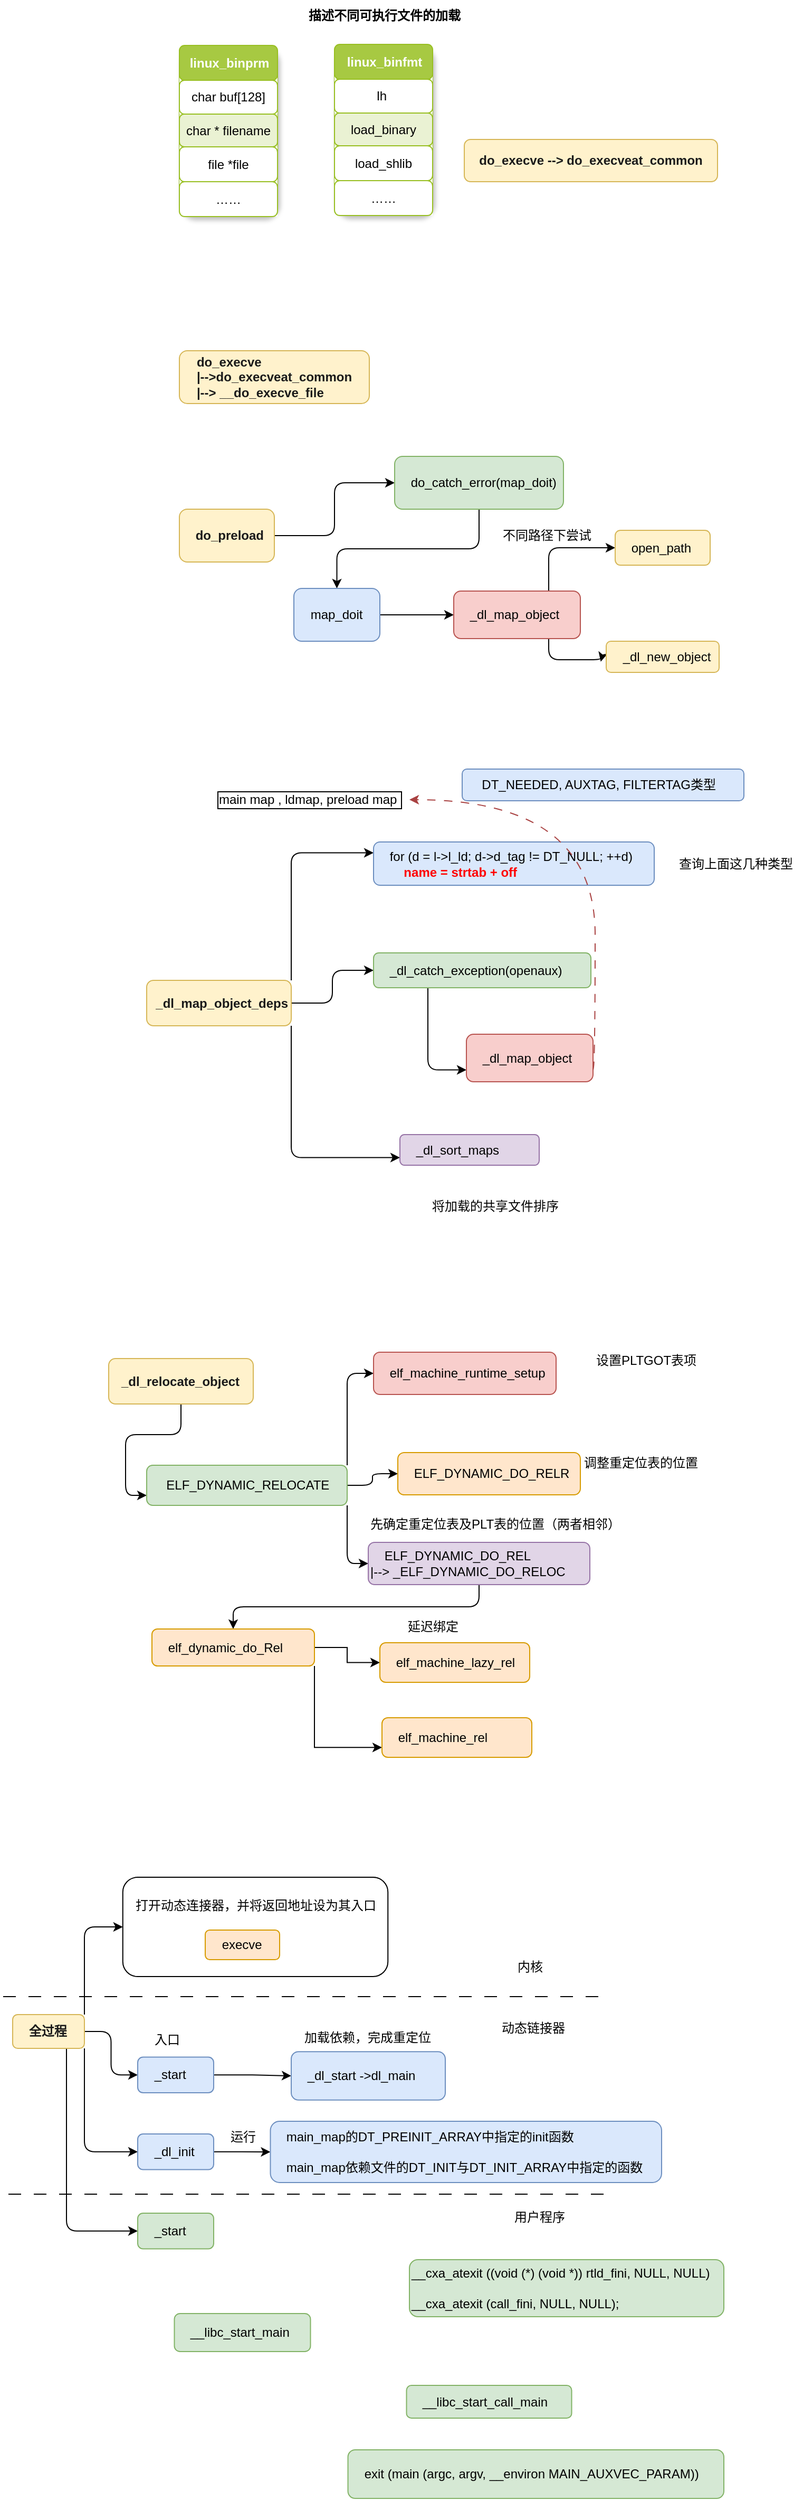 <mxfile version="24.0.5" type="github">
  <diagram id="C5RBs43oDa-KdzZeNtuy" name="Page-1">
    <mxGraphModel dx="1299" dy="977" grid="0" gridSize="10" guides="1" tooltips="1" connect="1" arrows="1" fold="1" page="0" pageScale="1" pageWidth="827" pageHeight="1169" math="0" shadow="0">
      <root>
        <mxCell id="WIyWlLk6GJQsqaUBKTNV-0" />
        <mxCell id="WIyWlLk6GJQsqaUBKTNV-1" parent="WIyWlLk6GJQsqaUBKTNV-0" />
        <mxCell id="GhntEU5-976b7CohbGyU-0" value="&lt;div style=&quot;text-align: left;&quot;&gt;&lt;b style=&quot;color: rgb(26, 26, 26); background-color: initial;&quot;&gt;do_execve&lt;/b&gt;&lt;/div&gt;&lt;font color=&quot;#1a1a1a&quot;&gt;&lt;div style=&quot;text-align: left;&quot;&gt;&lt;b style=&quot;background-color: initial;&quot;&gt;|--&amp;gt;do_execveat_common&lt;/b&gt;&lt;/div&gt;&lt;b&gt;&lt;div style=&quot;text-align: left;&quot;&gt;&lt;b style=&quot;background-color: initial;&quot;&gt;|--&amp;gt; __do_execve_file&lt;/b&gt;&lt;/div&gt;&lt;/b&gt;&lt;/font&gt;" style="rounded=1;whiteSpace=wrap;html=1;fillColor=#fff2cc;strokeColor=#d6b656;gradientColor=none;glass=0;shadow=0;" parent="WIyWlLk6GJQsqaUBKTNV-1" vertex="1">
          <mxGeometry x="50" y="360" width="180" height="50" as="geometry" />
        </mxCell>
        <mxCell id="GhntEU5-976b7CohbGyU-3" value="&lt;font color=&quot;#1a1a1a&quot;&gt;&lt;b&gt;do_execve --&amp;gt; do_execveat_common&lt;/b&gt;&lt;/font&gt;" style="rounded=1;whiteSpace=wrap;html=1;fillColor=#fff2cc;strokeColor=#d6b656;gradientColor=none;glass=0;shadow=0;" parent="WIyWlLk6GJQsqaUBKTNV-1" vertex="1">
          <mxGeometry x="320" y="160" width="240" height="40" as="geometry" />
        </mxCell>
        <mxCell id="GhntEU5-976b7CohbGyU-38" value="Assets" style="childLayout=tableLayout;recursiveResize=0;strokeColor=#98bf21;fillColor=#A7C942;shadow=1;rounded=1;" parent="WIyWlLk6GJQsqaUBKTNV-1" vertex="1">
          <mxGeometry x="50" y="71" width="93" height="162" as="geometry" />
        </mxCell>
        <mxCell id="GhntEU5-976b7CohbGyU-39" style="shape=tableRow;horizontal=0;startSize=0;swimlaneHead=0;swimlaneBody=0;top=0;left=0;bottom=0;right=0;dropTarget=0;collapsible=0;recursiveResize=0;expand=0;fontStyle=0;strokeColor=inherit;fillColor=#ffffff;rounded=1;" parent="GhntEU5-976b7CohbGyU-38" vertex="1">
          <mxGeometry width="93" height="33" as="geometry" />
        </mxCell>
        <mxCell id="GhntEU5-976b7CohbGyU-40" value="linux_binprm" style="connectable=0;recursiveResize=0;strokeColor=inherit;fillColor=#A7C942;align=center;fontStyle=1;fontColor=#FFFFFF;html=1;rounded=1;" parent="GhntEU5-976b7CohbGyU-39" vertex="1">
          <mxGeometry width="93" height="33" as="geometry">
            <mxRectangle width="93" height="33" as="alternateBounds" />
          </mxGeometry>
        </mxCell>
        <mxCell id="GhntEU5-976b7CohbGyU-43" value="" style="shape=tableRow;horizontal=0;startSize=0;swimlaneHead=0;swimlaneBody=0;top=0;left=0;bottom=0;right=0;dropTarget=0;collapsible=0;recursiveResize=0;expand=0;fontStyle=0;strokeColor=inherit;fillColor=#ffffff;rounded=1;" parent="GhntEU5-976b7CohbGyU-38" vertex="1">
          <mxGeometry y="33" width="93" height="32" as="geometry" />
        </mxCell>
        <mxCell id="GhntEU5-976b7CohbGyU-44" value="char buf[128]" style="connectable=0;recursiveResize=0;strokeColor=inherit;fillColor=inherit;align=center;whiteSpace=wrap;html=1;rounded=1;" parent="GhntEU5-976b7CohbGyU-43" vertex="1">
          <mxGeometry width="93" height="32" as="geometry">
            <mxRectangle width="93" height="32" as="alternateBounds" />
          </mxGeometry>
        </mxCell>
        <mxCell id="GhntEU5-976b7CohbGyU-47" value="" style="shape=tableRow;horizontal=0;startSize=0;swimlaneHead=0;swimlaneBody=0;top=0;left=0;bottom=0;right=0;dropTarget=0;collapsible=0;recursiveResize=0;expand=0;fontStyle=1;strokeColor=inherit;fillColor=#EAF2D3;rounded=1;" parent="GhntEU5-976b7CohbGyU-38" vertex="1">
          <mxGeometry y="65" width="93" height="31" as="geometry" />
        </mxCell>
        <mxCell id="GhntEU5-976b7CohbGyU-48" value="char * filename" style="connectable=0;recursiveResize=0;strokeColor=inherit;fillColor=inherit;whiteSpace=wrap;html=1;rounded=1;" parent="GhntEU5-976b7CohbGyU-47" vertex="1">
          <mxGeometry width="93" height="31" as="geometry">
            <mxRectangle width="93" height="31" as="alternateBounds" />
          </mxGeometry>
        </mxCell>
        <mxCell id="GhntEU5-976b7CohbGyU-51" value="" style="shape=tableRow;horizontal=0;startSize=0;swimlaneHead=0;swimlaneBody=0;top=0;left=0;bottom=0;right=0;dropTarget=0;collapsible=0;recursiveResize=0;expand=0;fontStyle=0;strokeColor=inherit;fillColor=#ffffff;rounded=1;" parent="GhntEU5-976b7CohbGyU-38" vertex="1">
          <mxGeometry y="96" width="93" height="33" as="geometry" />
        </mxCell>
        <mxCell id="GhntEU5-976b7CohbGyU-52" value="file *file" style="connectable=0;recursiveResize=0;strokeColor=inherit;fillColor=inherit;fontStyle=0;align=center;whiteSpace=wrap;html=1;rounded=1;" parent="GhntEU5-976b7CohbGyU-51" vertex="1">
          <mxGeometry width="93" height="33" as="geometry">
            <mxRectangle width="93" height="33" as="alternateBounds" />
          </mxGeometry>
        </mxCell>
        <mxCell id="GhntEU5-976b7CohbGyU-69" style="shape=tableRow;horizontal=0;startSize=0;swimlaneHead=0;swimlaneBody=0;top=0;left=0;bottom=0;right=0;dropTarget=0;collapsible=0;recursiveResize=0;expand=0;fontStyle=0;strokeColor=inherit;fillColor=#ffffff;rounded=1;" parent="GhntEU5-976b7CohbGyU-38" vertex="1">
          <mxGeometry y="129" width="93" height="33" as="geometry" />
        </mxCell>
        <mxCell id="GhntEU5-976b7CohbGyU-70" value="……" style="connectable=0;recursiveResize=0;strokeColor=inherit;fillColor=inherit;fontStyle=0;align=center;whiteSpace=wrap;html=1;rounded=1;" parent="GhntEU5-976b7CohbGyU-69" vertex="1">
          <mxGeometry width="93" height="33" as="geometry">
            <mxRectangle width="93" height="33" as="alternateBounds" />
          </mxGeometry>
        </mxCell>
        <mxCell id="GhntEU5-976b7CohbGyU-59" value="Assets" style="childLayout=tableLayout;recursiveResize=0;strokeColor=#98bf21;fillColor=#A7C942;shadow=1;rounded=1;" parent="WIyWlLk6GJQsqaUBKTNV-1" vertex="1">
          <mxGeometry x="197" y="70" width="93" height="162" as="geometry" />
        </mxCell>
        <mxCell id="GhntEU5-976b7CohbGyU-60" style="shape=tableRow;horizontal=0;startSize=0;swimlaneHead=0;swimlaneBody=0;top=0;left=0;bottom=0;right=0;dropTarget=0;collapsible=0;recursiveResize=0;expand=0;fontStyle=0;strokeColor=inherit;fillColor=#ffffff;rounded=1;" parent="GhntEU5-976b7CohbGyU-59" vertex="1">
          <mxGeometry width="93" height="33" as="geometry" />
        </mxCell>
        <mxCell id="GhntEU5-976b7CohbGyU-61" value="linux_binfmt" style="connectable=0;recursiveResize=0;strokeColor=inherit;fillColor=#A7C942;align=center;fontStyle=1;fontColor=#FFFFFF;html=1;rounded=1;" parent="GhntEU5-976b7CohbGyU-60" vertex="1">
          <mxGeometry width="93" height="33" as="geometry">
            <mxRectangle width="93" height="33" as="alternateBounds" />
          </mxGeometry>
        </mxCell>
        <mxCell id="GhntEU5-976b7CohbGyU-62" value="" style="shape=tableRow;horizontal=0;startSize=0;swimlaneHead=0;swimlaneBody=0;top=0;left=0;bottom=0;right=0;dropTarget=0;collapsible=0;recursiveResize=0;expand=0;fontStyle=0;strokeColor=inherit;fillColor=#ffffff;rounded=1;" parent="GhntEU5-976b7CohbGyU-59" vertex="1">
          <mxGeometry y="33" width="93" height="32" as="geometry" />
        </mxCell>
        <mxCell id="GhntEU5-976b7CohbGyU-63" value="lh&amp;nbsp;" style="connectable=0;recursiveResize=0;strokeColor=inherit;fillColor=inherit;align=center;whiteSpace=wrap;html=1;rounded=1;" parent="GhntEU5-976b7CohbGyU-62" vertex="1">
          <mxGeometry width="93" height="32" as="geometry">
            <mxRectangle width="93" height="32" as="alternateBounds" />
          </mxGeometry>
        </mxCell>
        <mxCell id="GhntEU5-976b7CohbGyU-64" value="" style="shape=tableRow;horizontal=0;startSize=0;swimlaneHead=0;swimlaneBody=0;top=0;left=0;bottom=0;right=0;dropTarget=0;collapsible=0;recursiveResize=0;expand=0;fontStyle=1;strokeColor=inherit;fillColor=#EAF2D3;rounded=1;" parent="GhntEU5-976b7CohbGyU-59" vertex="1">
          <mxGeometry y="65" width="93" height="31" as="geometry" />
        </mxCell>
        <mxCell id="GhntEU5-976b7CohbGyU-65" value="load_binary" style="connectable=0;recursiveResize=0;strokeColor=inherit;fillColor=inherit;whiteSpace=wrap;html=1;rounded=1;" parent="GhntEU5-976b7CohbGyU-64" vertex="1">
          <mxGeometry width="93" height="31" as="geometry">
            <mxRectangle width="93" height="31" as="alternateBounds" />
          </mxGeometry>
        </mxCell>
        <mxCell id="GhntEU5-976b7CohbGyU-66" value="" style="shape=tableRow;horizontal=0;startSize=0;swimlaneHead=0;swimlaneBody=0;top=0;left=0;bottom=0;right=0;dropTarget=0;collapsible=0;recursiveResize=0;expand=0;fontStyle=0;strokeColor=inherit;fillColor=#ffffff;rounded=1;" parent="GhntEU5-976b7CohbGyU-59" vertex="1">
          <mxGeometry y="96" width="93" height="33" as="geometry" />
        </mxCell>
        <mxCell id="GhntEU5-976b7CohbGyU-67" value="load_shlib" style="connectable=0;recursiveResize=0;strokeColor=inherit;fillColor=inherit;fontStyle=0;align=center;whiteSpace=wrap;html=1;rounded=1;" parent="GhntEU5-976b7CohbGyU-66" vertex="1">
          <mxGeometry width="93" height="33" as="geometry">
            <mxRectangle width="93" height="33" as="alternateBounds" />
          </mxGeometry>
        </mxCell>
        <mxCell id="GhntEU5-976b7CohbGyU-71" style="shape=tableRow;horizontal=0;startSize=0;swimlaneHead=0;swimlaneBody=0;top=0;left=0;bottom=0;right=0;dropTarget=0;collapsible=0;recursiveResize=0;expand=0;fontStyle=0;strokeColor=inherit;fillColor=#ffffff;rounded=1;" parent="GhntEU5-976b7CohbGyU-59" vertex="1">
          <mxGeometry y="129" width="93" height="33" as="geometry" />
        </mxCell>
        <mxCell id="GhntEU5-976b7CohbGyU-72" value="……" style="connectable=0;recursiveResize=0;strokeColor=inherit;fillColor=inherit;fontStyle=0;align=center;whiteSpace=wrap;html=1;rounded=1;" parent="GhntEU5-976b7CohbGyU-71" vertex="1">
          <mxGeometry width="93" height="33" as="geometry">
            <mxRectangle width="93" height="33" as="alternateBounds" />
          </mxGeometry>
        </mxCell>
        <mxCell id="GhntEU5-976b7CohbGyU-68" value="描述不同可执行文件的加载" style="text;html=1;align=center;verticalAlign=middle;resizable=0;points=[];autosize=1;strokeColor=none;fillColor=none;fontStyle=1;rounded=1;" parent="WIyWlLk6GJQsqaUBKTNV-1" vertex="1">
          <mxGeometry x="158.5" y="28" width="170" height="30" as="geometry" />
        </mxCell>
        <mxCell id="GNTfwjVg5fiZ3F-J3O57-2" value="" style="edgeStyle=orthogonalEdgeStyle;rounded=1;orthogonalLoop=1;jettySize=auto;html=1;curved=0;" parent="WIyWlLk6GJQsqaUBKTNV-1" source="GNTfwjVg5fiZ3F-J3O57-0" target="GNTfwjVg5fiZ3F-J3O57-1" edge="1">
          <mxGeometry relative="1" as="geometry" />
        </mxCell>
        <mxCell id="GNTfwjVg5fiZ3F-J3O57-0" value="&lt;font color=&quot;#1a1a1a&quot;&gt;&lt;b&gt;&amp;nbsp; &amp;nbsp; do_preload&lt;/b&gt;&lt;/font&gt;" style="rounded=1;whiteSpace=wrap;html=1;fillColor=#fff2cc;strokeColor=#d6b656;gradientColor=none;glass=0;shadow=0;align=left;" parent="WIyWlLk6GJQsqaUBKTNV-1" vertex="1">
          <mxGeometry x="50" y="510" width="90" height="50" as="geometry" />
        </mxCell>
        <mxCell id="GNTfwjVg5fiZ3F-J3O57-8" style="edgeStyle=orthogonalEdgeStyle;rounded=1;orthogonalLoop=1;jettySize=auto;html=1;exitX=0.5;exitY=1;exitDx=0;exitDy=0;curved=0;" parent="WIyWlLk6GJQsqaUBKTNV-1" source="GNTfwjVg5fiZ3F-J3O57-1" target="GNTfwjVg5fiZ3F-J3O57-6" edge="1">
          <mxGeometry relative="1" as="geometry" />
        </mxCell>
        <mxCell id="GNTfwjVg5fiZ3F-J3O57-1" value="&amp;nbsp; &amp;nbsp; do_catch_error(map_doit)" style="whiteSpace=wrap;html=1;align=left;fillColor=#d5e8d4;strokeColor=#82b366;rounded=1;glass=0;shadow=0;textShadow=0;" parent="WIyWlLk6GJQsqaUBKTNV-1" vertex="1">
          <mxGeometry x="254" y="460" width="160" height="50" as="geometry" />
        </mxCell>
        <mxCell id="GNTfwjVg5fiZ3F-J3O57-9" style="edgeStyle=orthogonalEdgeStyle;rounded=1;orthogonalLoop=1;jettySize=auto;html=1;exitX=1;exitY=0.5;exitDx=0;exitDy=0;" parent="WIyWlLk6GJQsqaUBKTNV-1" source="GNTfwjVg5fiZ3F-J3O57-6" target="GNTfwjVg5fiZ3F-J3O57-7" edge="1">
          <mxGeometry relative="1" as="geometry" />
        </mxCell>
        <mxCell id="GNTfwjVg5fiZ3F-J3O57-6" value="&amp;nbsp; &amp;nbsp; map_doit" style="whiteSpace=wrap;html=1;align=left;fillColor=#dae8fc;strokeColor=#6c8ebf;rounded=1;glass=0;shadow=0;textShadow=0;" parent="WIyWlLk6GJQsqaUBKTNV-1" vertex="1">
          <mxGeometry x="158.5" y="585" width="81.5" height="50" as="geometry" />
        </mxCell>
        <mxCell id="GNTfwjVg5fiZ3F-J3O57-11" style="edgeStyle=orthogonalEdgeStyle;rounded=1;orthogonalLoop=1;jettySize=auto;html=1;exitX=0.75;exitY=0;exitDx=0;exitDy=0;entryX=0;entryY=0.5;entryDx=0;entryDy=0;curved=0;" parent="WIyWlLk6GJQsqaUBKTNV-1" source="GNTfwjVg5fiZ3F-J3O57-7" target="GNTfwjVg5fiZ3F-J3O57-10" edge="1">
          <mxGeometry relative="1" as="geometry" />
        </mxCell>
        <mxCell id="GNTfwjVg5fiZ3F-J3O57-16" style="edgeStyle=orthogonalEdgeStyle;rounded=1;orthogonalLoop=1;jettySize=auto;html=1;exitX=0.75;exitY=1;exitDx=0;exitDy=0;curved=0;" parent="WIyWlLk6GJQsqaUBKTNV-1" source="GNTfwjVg5fiZ3F-J3O57-7" edge="1">
          <mxGeometry relative="1" as="geometry">
            <mxPoint x="449.333" y="654.333" as="targetPoint" />
          </mxGeometry>
        </mxCell>
        <mxCell id="GNTfwjVg5fiZ3F-J3O57-7" value="&amp;nbsp; &amp;nbsp; _dl_map_object" style="whiteSpace=wrap;html=1;align=left;fillColor=#f8cecc;strokeColor=#b85450;rounded=1;glass=0;shadow=0;textShadow=0;" parent="WIyWlLk6GJQsqaUBKTNV-1" vertex="1">
          <mxGeometry x="310" y="587.5" width="120" height="45" as="geometry" />
        </mxCell>
        <mxCell id="GNTfwjVg5fiZ3F-J3O57-10" value="&amp;nbsp; &amp;nbsp; open_path" style="whiteSpace=wrap;html=1;align=left;fillColor=#fff2cc;strokeColor=#d6b656;rounded=1;glass=0;shadow=0;textShadow=0;" parent="WIyWlLk6GJQsqaUBKTNV-1" vertex="1">
          <mxGeometry x="463" y="530" width="90" height="33" as="geometry" />
        </mxCell>
        <mxCell id="GNTfwjVg5fiZ3F-J3O57-12" value="不同路径下尝试" style="text;html=1;align=center;verticalAlign=middle;resizable=0;points=[];autosize=1;strokeColor=none;fillColor=none;rounded=1;" parent="WIyWlLk6GJQsqaUBKTNV-1" vertex="1">
          <mxGeometry x="347" y="522" width="102" height="26" as="geometry" />
        </mxCell>
        <mxCell id="GNTfwjVg5fiZ3F-J3O57-15" value="&amp;nbsp; &amp;nbsp; _dl_new_object" style="whiteSpace=wrap;html=1;align=left;fillColor=#fff2cc;strokeColor=#d6b656;rounded=1;glass=0;shadow=0;textShadow=0;" parent="WIyWlLk6GJQsqaUBKTNV-1" vertex="1">
          <mxGeometry x="454.5" y="635" width="107" height="29.5" as="geometry" />
        </mxCell>
        <mxCell id="gpy9bZojMynylksnv1dB-10" style="edgeStyle=orthogonalEdgeStyle;rounded=1;orthogonalLoop=1;jettySize=auto;html=1;exitX=1;exitY=0;exitDx=0;exitDy=0;entryX=0;entryY=0.25;entryDx=0;entryDy=0;curved=0;" edge="1" parent="WIyWlLk6GJQsqaUBKTNV-1" source="gpy9bZojMynylksnv1dB-0" target="gpy9bZojMynylksnv1dB-3">
          <mxGeometry relative="1" as="geometry" />
        </mxCell>
        <mxCell id="gpy9bZojMynylksnv1dB-11" style="edgeStyle=orthogonalEdgeStyle;rounded=1;orthogonalLoop=1;jettySize=auto;html=1;curved=0;" edge="1" parent="WIyWlLk6GJQsqaUBKTNV-1" source="gpy9bZojMynylksnv1dB-0" target="gpy9bZojMynylksnv1dB-5">
          <mxGeometry relative="1" as="geometry" />
        </mxCell>
        <mxCell id="gpy9bZojMynylksnv1dB-13" style="edgeStyle=orthogonalEdgeStyle;rounded=1;orthogonalLoop=1;jettySize=auto;html=1;exitX=1;exitY=1;exitDx=0;exitDy=0;entryX=0;entryY=0.75;entryDx=0;entryDy=0;curved=0;" edge="1" parent="WIyWlLk6GJQsqaUBKTNV-1" source="gpy9bZojMynylksnv1dB-0" target="gpy9bZojMynylksnv1dB-8">
          <mxGeometry relative="1" as="geometry" />
        </mxCell>
        <mxCell id="gpy9bZojMynylksnv1dB-0" value="&lt;font color=&quot;#1a1a1a&quot;&gt;&lt;b&gt;&amp;nbsp; _dl_map_object_deps&lt;/b&gt;&lt;/font&gt;" style="rounded=1;whiteSpace=wrap;html=1;fillColor=#fff2cc;strokeColor=#d6b656;gradientColor=none;glass=0;shadow=0;align=left;" vertex="1" parent="WIyWlLk6GJQsqaUBKTNV-1">
          <mxGeometry x="19" y="956" width="137" height="43" as="geometry" />
        </mxCell>
        <mxCell id="gpy9bZojMynylksnv1dB-1" value="&amp;nbsp; &amp;nbsp; &amp;nbsp;DT_NEEDED, AUXTAG, FILTERTAG类型" style="whiteSpace=wrap;html=1;align=left;fillColor=#dae8fc;strokeColor=#6c8ebf;rounded=1;glass=0;shadow=0;textShadow=0;" vertex="1" parent="WIyWlLk6GJQsqaUBKTNV-1">
          <mxGeometry x="318" y="756" width="267" height="30" as="geometry" />
        </mxCell>
        <mxCell id="gpy9bZojMynylksnv1dB-2" value="main map , ldmap, preload map&amp;nbsp;" style="text;html=1;align=center;verticalAlign=middle;resizable=0;points=[];autosize=1;strokeColor=none;fillColor=none;rounded=1;labelBorderColor=default;" vertex="1" parent="WIyWlLk6GJQsqaUBKTNV-1">
          <mxGeometry x="78" y="772" width="190" height="26" as="geometry" />
        </mxCell>
        <mxCell id="gpy9bZojMynylksnv1dB-3" value="&amp;nbsp; &amp;nbsp; for (d = l-&amp;gt;l_ld; d-&amp;gt;d_tag != DT_NULL; ++d)&lt;br&gt;&amp;nbsp; &amp;nbsp; &amp;nbsp; &lt;font color=&quot;#ff0000&quot;&gt;&lt;b&gt;&amp;nbsp; name = strtab + off&lt;/b&gt;&lt;/font&gt;" style="whiteSpace=wrap;html=1;align=left;fillColor=#dae8fc;strokeColor=#6c8ebf;rounded=1;glass=0;shadow=0;textShadow=0;" vertex="1" parent="WIyWlLk6GJQsqaUBKTNV-1">
          <mxGeometry x="234" y="825" width="266" height="41" as="geometry" />
        </mxCell>
        <mxCell id="gpy9bZojMynylksnv1dB-4" value="查询上面这几种类型" style="text;html=1;align=center;verticalAlign=middle;resizable=0;points=[];autosize=1;strokeColor=none;fillColor=none;" vertex="1" parent="WIyWlLk6GJQsqaUBKTNV-1">
          <mxGeometry x="514" y="832.5" width="126" height="26" as="geometry" />
        </mxCell>
        <mxCell id="gpy9bZojMynylksnv1dB-14" style="edgeStyle=orthogonalEdgeStyle;rounded=1;orthogonalLoop=1;jettySize=auto;html=1;exitX=0.25;exitY=1;exitDx=0;exitDy=0;entryX=0;entryY=0.75;entryDx=0;entryDy=0;curved=0;" edge="1" parent="WIyWlLk6GJQsqaUBKTNV-1" source="gpy9bZojMynylksnv1dB-5" target="gpy9bZojMynylksnv1dB-6">
          <mxGeometry relative="1" as="geometry" />
        </mxCell>
        <mxCell id="gpy9bZojMynylksnv1dB-5" value="&amp;nbsp; &amp;nbsp; _dl_catch_exception(openaux)" style="whiteSpace=wrap;html=1;align=left;fillColor=#d5e8d4;strokeColor=#82b366;rounded=1;glass=0;shadow=0;textShadow=0;" vertex="1" parent="WIyWlLk6GJQsqaUBKTNV-1">
          <mxGeometry x="234" y="930" width="206" height="33" as="geometry" />
        </mxCell>
        <mxCell id="gpy9bZojMynylksnv1dB-6" value="&amp;nbsp; &amp;nbsp; _dl_map_object" style="whiteSpace=wrap;html=1;align=left;fillColor=#f8cecc;strokeColor=#b85450;rounded=1;glass=0;shadow=0;textShadow=0;" vertex="1" parent="WIyWlLk6GJQsqaUBKTNV-1">
          <mxGeometry x="322" y="1007" width="120" height="45" as="geometry" />
        </mxCell>
        <mxCell id="gpy9bZojMynylksnv1dB-7" style="edgeStyle=orthogonalEdgeStyle;rounded=0;orthogonalLoop=1;jettySize=auto;html=1;exitX=1;exitY=0.75;exitDx=0;exitDy=0;curved=1;dashed=1;dashPattern=8 8;strokeColor=#a94242;" edge="1" parent="WIyWlLk6GJQsqaUBKTNV-1" source="gpy9bZojMynylksnv1dB-6" target="gpy9bZojMynylksnv1dB-2">
          <mxGeometry relative="1" as="geometry">
            <Array as="points">
              <mxPoint x="444" y="1041" />
              <mxPoint x="444" y="785" />
            </Array>
          </mxGeometry>
        </mxCell>
        <mxCell id="gpy9bZojMynylksnv1dB-8" value="&amp;nbsp; &amp;nbsp; _dl_sort_maps" style="whiteSpace=wrap;html=1;align=left;rounded=1;glass=0;shadow=0;textShadow=0;fillColor=#e1d5e7;strokeColor=#9673a6;" vertex="1" parent="WIyWlLk6GJQsqaUBKTNV-1">
          <mxGeometry x="259" y="1102" width="132" height="29" as="geometry" />
        </mxCell>
        <mxCell id="gpy9bZojMynylksnv1dB-9" value="将加载的共享文件排序" style="text;html=1;align=center;verticalAlign=middle;resizable=0;points=[];autosize=1;strokeColor=none;fillColor=none;" vertex="1" parent="WIyWlLk6GJQsqaUBKTNV-1">
          <mxGeometry x="280" y="1157" width="138" height="26" as="geometry" />
        </mxCell>
        <mxCell id="gpy9bZojMynylksnv1dB-17" style="edgeStyle=orthogonalEdgeStyle;rounded=1;orthogonalLoop=1;jettySize=auto;html=1;exitX=0.5;exitY=1;exitDx=0;exitDy=0;entryX=0;entryY=0.75;entryDx=0;entryDy=0;curved=0;" edge="1" parent="WIyWlLk6GJQsqaUBKTNV-1" source="gpy9bZojMynylksnv1dB-15" target="gpy9bZojMynylksnv1dB-16">
          <mxGeometry relative="1" as="geometry" />
        </mxCell>
        <mxCell id="gpy9bZojMynylksnv1dB-15" value="&lt;font color=&quot;#1a1a1a&quot;&gt;&lt;b&gt;&amp;nbsp; &amp;nbsp;_dl_relocate_object&lt;/b&gt;&lt;/font&gt;" style="rounded=1;whiteSpace=wrap;html=1;fillColor=#fff2cc;strokeColor=#d6b656;gradientColor=none;glass=0;shadow=0;align=left;" vertex="1" parent="WIyWlLk6GJQsqaUBKTNV-1">
          <mxGeometry x="-17" y="1314" width="137" height="43" as="geometry" />
        </mxCell>
        <mxCell id="gpy9bZojMynylksnv1dB-26" style="edgeStyle=orthogonalEdgeStyle;rounded=1;orthogonalLoop=1;jettySize=auto;html=1;exitX=1;exitY=0;exitDx=0;exitDy=0;entryX=0;entryY=0.5;entryDx=0;entryDy=0;curved=0;" edge="1" parent="WIyWlLk6GJQsqaUBKTNV-1" source="gpy9bZojMynylksnv1dB-16" target="gpy9bZojMynylksnv1dB-19">
          <mxGeometry relative="1" as="geometry" />
        </mxCell>
        <mxCell id="gpy9bZojMynylksnv1dB-27" style="edgeStyle=orthogonalEdgeStyle;rounded=1;orthogonalLoop=1;jettySize=auto;html=1;exitX=1;exitY=0.5;exitDx=0;exitDy=0;curved=0;" edge="1" parent="WIyWlLk6GJQsqaUBKTNV-1" source="gpy9bZojMynylksnv1dB-16" target="gpy9bZojMynylksnv1dB-21">
          <mxGeometry relative="1" as="geometry" />
        </mxCell>
        <mxCell id="gpy9bZojMynylksnv1dB-28" style="edgeStyle=orthogonalEdgeStyle;rounded=1;orthogonalLoop=1;jettySize=auto;html=1;exitX=1;exitY=1;exitDx=0;exitDy=0;entryX=0;entryY=0.5;entryDx=0;entryDy=0;curved=0;" edge="1" parent="WIyWlLk6GJQsqaUBKTNV-1" source="gpy9bZojMynylksnv1dB-16" target="gpy9bZojMynylksnv1dB-23">
          <mxGeometry relative="1" as="geometry" />
        </mxCell>
        <mxCell id="gpy9bZojMynylksnv1dB-16" value="&amp;nbsp; &amp;nbsp; &amp;nbsp;ELF_DYNAMIC_RELOCATE" style="whiteSpace=wrap;html=1;align=left;fillColor=#d5e8d4;strokeColor=#82b366;rounded=1;glass=0;shadow=0;textShadow=0;" vertex="1" parent="WIyWlLk6GJQsqaUBKTNV-1">
          <mxGeometry x="19" y="1415" width="190" height="38" as="geometry" />
        </mxCell>
        <mxCell id="gpy9bZojMynylksnv1dB-18" style="edgeStyle=orthogonalEdgeStyle;rounded=0;orthogonalLoop=1;jettySize=auto;html=1;exitX=0.5;exitY=1;exitDx=0;exitDy=0;" edge="1" parent="WIyWlLk6GJQsqaUBKTNV-1" source="gpy9bZojMynylksnv1dB-16" target="gpy9bZojMynylksnv1dB-16">
          <mxGeometry relative="1" as="geometry" />
        </mxCell>
        <mxCell id="gpy9bZojMynylksnv1dB-19" value="&amp;nbsp; &amp;nbsp; elf_machine_runtime_setup" style="whiteSpace=wrap;html=1;align=left;fillColor=#f8cecc;strokeColor=#b85450;rounded=1;glass=0;shadow=0;textShadow=0;" vertex="1" parent="WIyWlLk6GJQsqaUBKTNV-1">
          <mxGeometry x="234" y="1308" width="173" height="40" as="geometry" />
        </mxCell>
        <mxCell id="gpy9bZojMynylksnv1dB-20" value="设置PLTGOT表项" style="text;html=1;align=center;verticalAlign=middle;resizable=0;points=[];autosize=1;strokeColor=none;fillColor=none;" vertex="1" parent="WIyWlLk6GJQsqaUBKTNV-1">
          <mxGeometry x="435" y="1303" width="113" height="26" as="geometry" />
        </mxCell>
        <mxCell id="gpy9bZojMynylksnv1dB-21" value="&amp;nbsp; &amp;nbsp; ELF_DYNAMIC_DO_RELR" style="whiteSpace=wrap;html=1;align=left;fillColor=#ffe6cc;strokeColor=#d79b00;rounded=1;glass=0;shadow=0;textShadow=0;" vertex="1" parent="WIyWlLk6GJQsqaUBKTNV-1">
          <mxGeometry x="257" y="1403" width="173" height="40" as="geometry" />
        </mxCell>
        <mxCell id="gpy9bZojMynylksnv1dB-22" value="调整重定位表的位置" style="text;html=1;align=center;verticalAlign=middle;resizable=0;points=[];autosize=1;strokeColor=none;fillColor=none;" vertex="1" parent="WIyWlLk6GJQsqaUBKTNV-1">
          <mxGeometry x="424" y="1400" width="126" height="26" as="geometry" />
        </mxCell>
        <mxCell id="gpy9bZojMynylksnv1dB-29" style="edgeStyle=orthogonalEdgeStyle;rounded=1;orthogonalLoop=1;jettySize=auto;html=1;exitX=0.5;exitY=1;exitDx=0;exitDy=0;curved=0;" edge="1" parent="WIyWlLk6GJQsqaUBKTNV-1" source="gpy9bZojMynylksnv1dB-23" target="gpy9bZojMynylksnv1dB-25">
          <mxGeometry relative="1" as="geometry" />
        </mxCell>
        <mxCell id="gpy9bZojMynylksnv1dB-23" value="&amp;nbsp; &amp;nbsp; ELF_DYNAMIC_DO_REL&lt;br&gt;|--&amp;gt; _ELF_DYNAMIC_DO_RELOC" style="whiteSpace=wrap;html=1;align=left;fillColor=#e1d5e7;strokeColor=#9673a6;rounded=1;glass=0;shadow=0;textShadow=0;" vertex="1" parent="WIyWlLk6GJQsqaUBKTNV-1">
          <mxGeometry x="229" y="1488" width="210" height="40" as="geometry" />
        </mxCell>
        <mxCell id="gpy9bZojMynylksnv1dB-24" value="先确定重定位表及PLT表的位置（两者相邻）" style="text;html=1;align=center;verticalAlign=middle;resizable=0;points=[];autosize=1;strokeColor=none;fillColor=none;" vertex="1" parent="WIyWlLk6GJQsqaUBKTNV-1">
          <mxGeometry x="221.5" y="1458" width="255" height="26" as="geometry" />
        </mxCell>
        <mxCell id="gpy9bZojMynylksnv1dB-32" value="" style="edgeStyle=orthogonalEdgeStyle;rounded=0;orthogonalLoop=1;jettySize=auto;html=1;" edge="1" parent="WIyWlLk6GJQsqaUBKTNV-1" source="gpy9bZojMynylksnv1dB-25" target="gpy9bZojMynylksnv1dB-31">
          <mxGeometry relative="1" as="geometry" />
        </mxCell>
        <mxCell id="gpy9bZojMynylksnv1dB-34" style="edgeStyle=orthogonalEdgeStyle;rounded=0;orthogonalLoop=1;jettySize=auto;html=1;exitX=1;exitY=1;exitDx=0;exitDy=0;entryX=0;entryY=0.75;entryDx=0;entryDy=0;" edge="1" parent="WIyWlLk6GJQsqaUBKTNV-1" source="gpy9bZojMynylksnv1dB-25" target="gpy9bZojMynylksnv1dB-33">
          <mxGeometry relative="1" as="geometry" />
        </mxCell>
        <mxCell id="gpy9bZojMynylksnv1dB-25" value="&amp;nbsp; &amp;nbsp; elf_dynamic_do_Rel" style="whiteSpace=wrap;html=1;align=left;fillColor=#ffe6cc;strokeColor=#d79b00;rounded=1;glass=0;shadow=0;textShadow=0;" vertex="1" parent="WIyWlLk6GJQsqaUBKTNV-1">
          <mxGeometry x="24" y="1570" width="154" height="35" as="geometry" />
        </mxCell>
        <mxCell id="gpy9bZojMynylksnv1dB-31" value="&amp;nbsp; &amp;nbsp; elf_machine_lazy_rel" style="whiteSpace=wrap;html=1;align=left;fillColor=#ffe6cc;strokeColor=#d79b00;rounded=1;glass=0;shadow=0;" vertex="1" parent="WIyWlLk6GJQsqaUBKTNV-1">
          <mxGeometry x="240" y="1583" width="142" height="37.5" as="geometry" />
        </mxCell>
        <mxCell id="gpy9bZojMynylksnv1dB-33" value="&amp;nbsp; &amp;nbsp; elf_machine_rel" style="whiteSpace=wrap;html=1;align=left;fillColor=#ffe6cc;strokeColor=#d79b00;rounded=1;glass=0;shadow=0;" vertex="1" parent="WIyWlLk6GJQsqaUBKTNV-1">
          <mxGeometry x="242" y="1654" width="142" height="37.5" as="geometry" />
        </mxCell>
        <mxCell id="gpy9bZojMynylksnv1dB-35" value="延迟绑定" style="text;html=1;align=center;verticalAlign=middle;resizable=0;points=[];autosize=1;strokeColor=none;fillColor=none;" vertex="1" parent="WIyWlLk6GJQsqaUBKTNV-1">
          <mxGeometry x="257" y="1555" width="66" height="26" as="geometry" />
        </mxCell>
        <mxCell id="gpy9bZojMynylksnv1dB-41" value="" style="rounded=1;whiteSpace=wrap;html=1;" vertex="1" parent="WIyWlLk6GJQsqaUBKTNV-1">
          <mxGeometry x="-3.62" y="1805" width="251.25" height="94" as="geometry" />
        </mxCell>
        <mxCell id="gpy9bZojMynylksnv1dB-54" style="edgeStyle=orthogonalEdgeStyle;rounded=1;orthogonalLoop=1;jettySize=auto;html=1;exitX=1;exitY=0;exitDx=0;exitDy=0;entryX=0;entryY=0.5;entryDx=0;entryDy=0;curved=0;" edge="1" parent="WIyWlLk6GJQsqaUBKTNV-1" source="gpy9bZojMynylksnv1dB-36" target="gpy9bZojMynylksnv1dB-41">
          <mxGeometry relative="1" as="geometry" />
        </mxCell>
        <mxCell id="gpy9bZojMynylksnv1dB-55" style="edgeStyle=orthogonalEdgeStyle;rounded=1;orthogonalLoop=1;jettySize=auto;html=1;entryX=0;entryY=0.5;entryDx=0;entryDy=0;curved=0;" edge="1" parent="WIyWlLk6GJQsqaUBKTNV-1" source="gpy9bZojMynylksnv1dB-36" target="gpy9bZojMynylksnv1dB-43">
          <mxGeometry relative="1" as="geometry" />
        </mxCell>
        <mxCell id="gpy9bZojMynylksnv1dB-61" style="edgeStyle=orthogonalEdgeStyle;rounded=1;orthogonalLoop=1;jettySize=auto;html=1;exitX=1;exitY=1;exitDx=0;exitDy=0;entryX=0;entryY=0.5;entryDx=0;entryDy=0;curved=0;" edge="1" parent="WIyWlLk6GJQsqaUBKTNV-1" source="gpy9bZojMynylksnv1dB-36" target="gpy9bZojMynylksnv1dB-57">
          <mxGeometry relative="1" as="geometry" />
        </mxCell>
        <mxCell id="gpy9bZojMynylksnv1dB-63" style="edgeStyle=orthogonalEdgeStyle;rounded=1;orthogonalLoop=1;jettySize=auto;html=1;exitX=0.75;exitY=1;exitDx=0;exitDy=0;entryX=0;entryY=0.5;entryDx=0;entryDy=0;curved=0;" edge="1" parent="WIyWlLk6GJQsqaUBKTNV-1" source="gpy9bZojMynylksnv1dB-36" target="gpy9bZojMynylksnv1dB-58">
          <mxGeometry relative="1" as="geometry" />
        </mxCell>
        <mxCell id="gpy9bZojMynylksnv1dB-36" value="&lt;font color=&quot;#1a1a1a&quot;&gt;&lt;b&gt;&amp;nbsp; &amp;nbsp; 全过程&lt;/b&gt;&lt;/font&gt;" style="rounded=1;whiteSpace=wrap;html=1;fillColor=#fff2cc;strokeColor=#d6b656;gradientColor=none;glass=0;shadow=0;align=left;" vertex="1" parent="WIyWlLk6GJQsqaUBKTNV-1">
          <mxGeometry x="-108" y="1935" width="68" height="32" as="geometry" />
        </mxCell>
        <mxCell id="gpy9bZojMynylksnv1dB-38" value="&amp;nbsp; &amp;nbsp; execve" style="whiteSpace=wrap;html=1;align=left;fillColor=#ffe6cc;strokeColor=#d79b00;rounded=1;glass=0;shadow=0;labelBorderColor=none;" vertex="1" parent="WIyWlLk6GJQsqaUBKTNV-1">
          <mxGeometry x="74.5" y="1855" width="70.5" height="28" as="geometry" />
        </mxCell>
        <mxCell id="gpy9bZojMynylksnv1dB-39" value="打开动态连接器，并将返回地址设为其入口" style="text;html=1;align=center;verticalAlign=middle;resizable=0;points=[];autosize=1;strokeColor=none;fillColor=none;labelBorderColor=none;" vertex="1" parent="WIyWlLk6GJQsqaUBKTNV-1">
          <mxGeometry x="-1" y="1819" width="246" height="26" as="geometry" />
        </mxCell>
        <mxCell id="gpy9bZojMynylksnv1dB-48" style="edgeStyle=orthogonalEdgeStyle;rounded=0;orthogonalLoop=1;jettySize=auto;html=1;exitX=1;exitY=0.5;exitDx=0;exitDy=0;" edge="1" parent="WIyWlLk6GJQsqaUBKTNV-1" source="gpy9bZojMynylksnv1dB-43" target="gpy9bZojMynylksnv1dB-46">
          <mxGeometry relative="1" as="geometry" />
        </mxCell>
        <mxCell id="gpy9bZojMynylksnv1dB-43" value="&amp;nbsp; &amp;nbsp; _start" style="whiteSpace=wrap;html=1;align=left;fillColor=#dae8fc;strokeColor=#6c8ebf;rounded=1;glass=0;shadow=0;" vertex="1" parent="WIyWlLk6GJQsqaUBKTNV-1">
          <mxGeometry x="10.5" y="1975.25" width="72" height="33.75" as="geometry" />
        </mxCell>
        <mxCell id="gpy9bZojMynylksnv1dB-44" value="入口" style="text;html=1;align=center;verticalAlign=middle;resizable=0;points=[];autosize=1;strokeColor=none;fillColor=none;" vertex="1" parent="WIyWlLk6GJQsqaUBKTNV-1">
          <mxGeometry x="16.5" y="1946" width="42" height="26" as="geometry" />
        </mxCell>
        <mxCell id="gpy9bZojMynylksnv1dB-46" value="&amp;nbsp; &amp;nbsp; _dl_start -&amp;gt;dl_main" style="whiteSpace=wrap;html=1;align=left;fillColor=#dae8fc;strokeColor=#6c8ebf;rounded=1;glass=0;shadow=0;" vertex="1" parent="WIyWlLk6GJQsqaUBKTNV-1">
          <mxGeometry x="156" y="1970.13" width="146" height="45.75" as="geometry" />
        </mxCell>
        <mxCell id="gpy9bZojMynylksnv1dB-47" value="加载依赖，完成重定位" style="text;html=1;align=center;verticalAlign=middle;resizable=0;points=[];autosize=1;strokeColor=none;fillColor=none;" vertex="1" parent="WIyWlLk6GJQsqaUBKTNV-1">
          <mxGeometry x="159" y="1944.13" width="138" height="26" as="geometry" />
        </mxCell>
        <mxCell id="gpy9bZojMynylksnv1dB-52" value="" style="endArrow=none;html=1;rounded=0;dashed=1;dashPattern=12 12;" edge="1" parent="WIyWlLk6GJQsqaUBKTNV-1">
          <mxGeometry width="50" height="50" relative="1" as="geometry">
            <mxPoint x="447" y="1918" as="sourcePoint" />
            <mxPoint x="-119" y="1918" as="targetPoint" />
          </mxGeometry>
        </mxCell>
        <mxCell id="gpy9bZojMynylksnv1dB-53" value="内核" style="text;html=1;align=center;verticalAlign=middle;resizable=0;points=[];autosize=1;strokeColor=none;fillColor=none;" vertex="1" parent="WIyWlLk6GJQsqaUBKTNV-1">
          <mxGeometry x="361" y="1877" width="42" height="26" as="geometry" />
        </mxCell>
        <mxCell id="gpy9bZojMynylksnv1dB-56" value="动态链接器" style="text;html=1;align=center;verticalAlign=middle;resizable=0;points=[];autosize=1;strokeColor=none;fillColor=none;" vertex="1" parent="WIyWlLk6GJQsqaUBKTNV-1">
          <mxGeometry x="346" y="1935" width="78" height="26" as="geometry" />
        </mxCell>
        <mxCell id="gpy9bZojMynylksnv1dB-66" style="edgeStyle=orthogonalEdgeStyle;rounded=0;orthogonalLoop=1;jettySize=auto;html=1;exitX=1;exitY=0.5;exitDx=0;exitDy=0;entryX=0;entryY=0.5;entryDx=0;entryDy=0;" edge="1" parent="WIyWlLk6GJQsqaUBKTNV-1" source="gpy9bZojMynylksnv1dB-57" target="gpy9bZojMynylksnv1dB-65">
          <mxGeometry relative="1" as="geometry" />
        </mxCell>
        <mxCell id="gpy9bZojMynylksnv1dB-57" value="&amp;nbsp; &amp;nbsp; _dl_init" style="whiteSpace=wrap;html=1;align=left;fillColor=#dae8fc;strokeColor=#6c8ebf;rounded=1;glass=0;shadow=0;" vertex="1" parent="WIyWlLk6GJQsqaUBKTNV-1">
          <mxGeometry x="10.5" y="2048" width="72" height="33.75" as="geometry" />
        </mxCell>
        <mxCell id="gpy9bZojMynylksnv1dB-58" value="&amp;nbsp; &amp;nbsp; _start" style="whiteSpace=wrap;html=1;align=left;fillColor=#d5e8d4;strokeColor=#82b366;rounded=1;glass=0;shadow=0;" vertex="1" parent="WIyWlLk6GJQsqaUBKTNV-1">
          <mxGeometry x="10.5" y="2123" width="72" height="33.75" as="geometry" />
        </mxCell>
        <mxCell id="gpy9bZojMynylksnv1dB-59" value="" style="endArrow=none;html=1;rounded=0;dashed=1;dashPattern=12 12;" edge="1" parent="WIyWlLk6GJQsqaUBKTNV-1">
          <mxGeometry width="50" height="50" relative="1" as="geometry">
            <mxPoint x="452" y="2105" as="sourcePoint" />
            <mxPoint x="-114" y="2105" as="targetPoint" />
          </mxGeometry>
        </mxCell>
        <mxCell id="gpy9bZojMynylksnv1dB-60" value="用户程序" style="text;html=1;align=center;verticalAlign=middle;resizable=0;points=[];autosize=1;strokeColor=none;fillColor=none;" vertex="1" parent="WIyWlLk6GJQsqaUBKTNV-1">
          <mxGeometry x="358" y="2114" width="66" height="26" as="geometry" />
        </mxCell>
        <mxCell id="gpy9bZojMynylksnv1dB-65" value="&amp;nbsp; &amp;nbsp; main_map的DT_PREINIT_ARRAY中指定的init函数&lt;br&gt;&lt;span style=&quot;white-space: pre;&quot;&gt;&#x9;&lt;/span&gt;&lt;br&gt;&amp;nbsp; &amp;nbsp; main_map依赖文件的DT_INIT与DT_INIT_ARRAY中指定的函数&amp;nbsp; &amp;nbsp;" style="whiteSpace=wrap;html=1;align=left;fillColor=#dae8fc;strokeColor=#6c8ebf;rounded=1;glass=0;shadow=0;" vertex="1" parent="WIyWlLk6GJQsqaUBKTNV-1">
          <mxGeometry x="136.25" y="2036" width="370.75" height="58" as="geometry" />
        </mxCell>
        <mxCell id="gpy9bZojMynylksnv1dB-67" value="运行" style="text;html=1;align=center;verticalAlign=middle;resizable=0;points=[];autosize=1;strokeColor=none;fillColor=none;" vertex="1" parent="WIyWlLk6GJQsqaUBKTNV-1">
          <mxGeometry x="88.75" y="2038" width="42" height="26" as="geometry" />
        </mxCell>
        <mxCell id="gpy9bZojMynylksnv1dB-68" value="&amp;nbsp; &amp;nbsp; __libc_start_main" style="whiteSpace=wrap;html=1;align=left;fillColor=#d5e8d4;strokeColor=#82b366;rounded=1;glass=0;shadow=0;" vertex="1" parent="WIyWlLk6GJQsqaUBKTNV-1">
          <mxGeometry x="45.25" y="2218" width="129" height="36" as="geometry" />
        </mxCell>
        <mxCell id="gpy9bZojMynylksnv1dB-69" value="__cxa_atexit ((void (*) (void *)) rtld_fini, NULL, NULL)&lt;br&gt;&lt;br&gt;__cxa_atexit (call_fini, NULL, NULL);" style="whiteSpace=wrap;html=1;align=left;fillColor=#d5e8d4;strokeColor=#82b366;rounded=1;glass=0;shadow=0;" vertex="1" parent="WIyWlLk6GJQsqaUBKTNV-1">
          <mxGeometry x="268" y="2167" width="298" height="54" as="geometry" />
        </mxCell>
        <mxCell id="gpy9bZojMynylksnv1dB-71" value="&amp;nbsp; &amp;nbsp; __libc_start_call_main" style="whiteSpace=wrap;html=1;align=left;fillColor=#d5e8d4;strokeColor=#82b366;rounded=1;glass=0;shadow=0;" vertex="1" parent="WIyWlLk6GJQsqaUBKTNV-1">
          <mxGeometry x="265.25" y="2286" width="156.5" height="31" as="geometry" />
        </mxCell>
        <mxCell id="gpy9bZojMynylksnv1dB-72" value="&amp;nbsp; &amp;nbsp; exit (main (argc, argv, __environ MAIN_AUXVEC_PARAM))" style="whiteSpace=wrap;html=1;align=left;fillColor=#d5e8d4;strokeColor=#82b366;rounded=1;glass=0;shadow=0;" vertex="1" parent="WIyWlLk6GJQsqaUBKTNV-1">
          <mxGeometry x="209.75" y="2347" width="356.25" height="46" as="geometry" />
        </mxCell>
      </root>
    </mxGraphModel>
  </diagram>
</mxfile>
